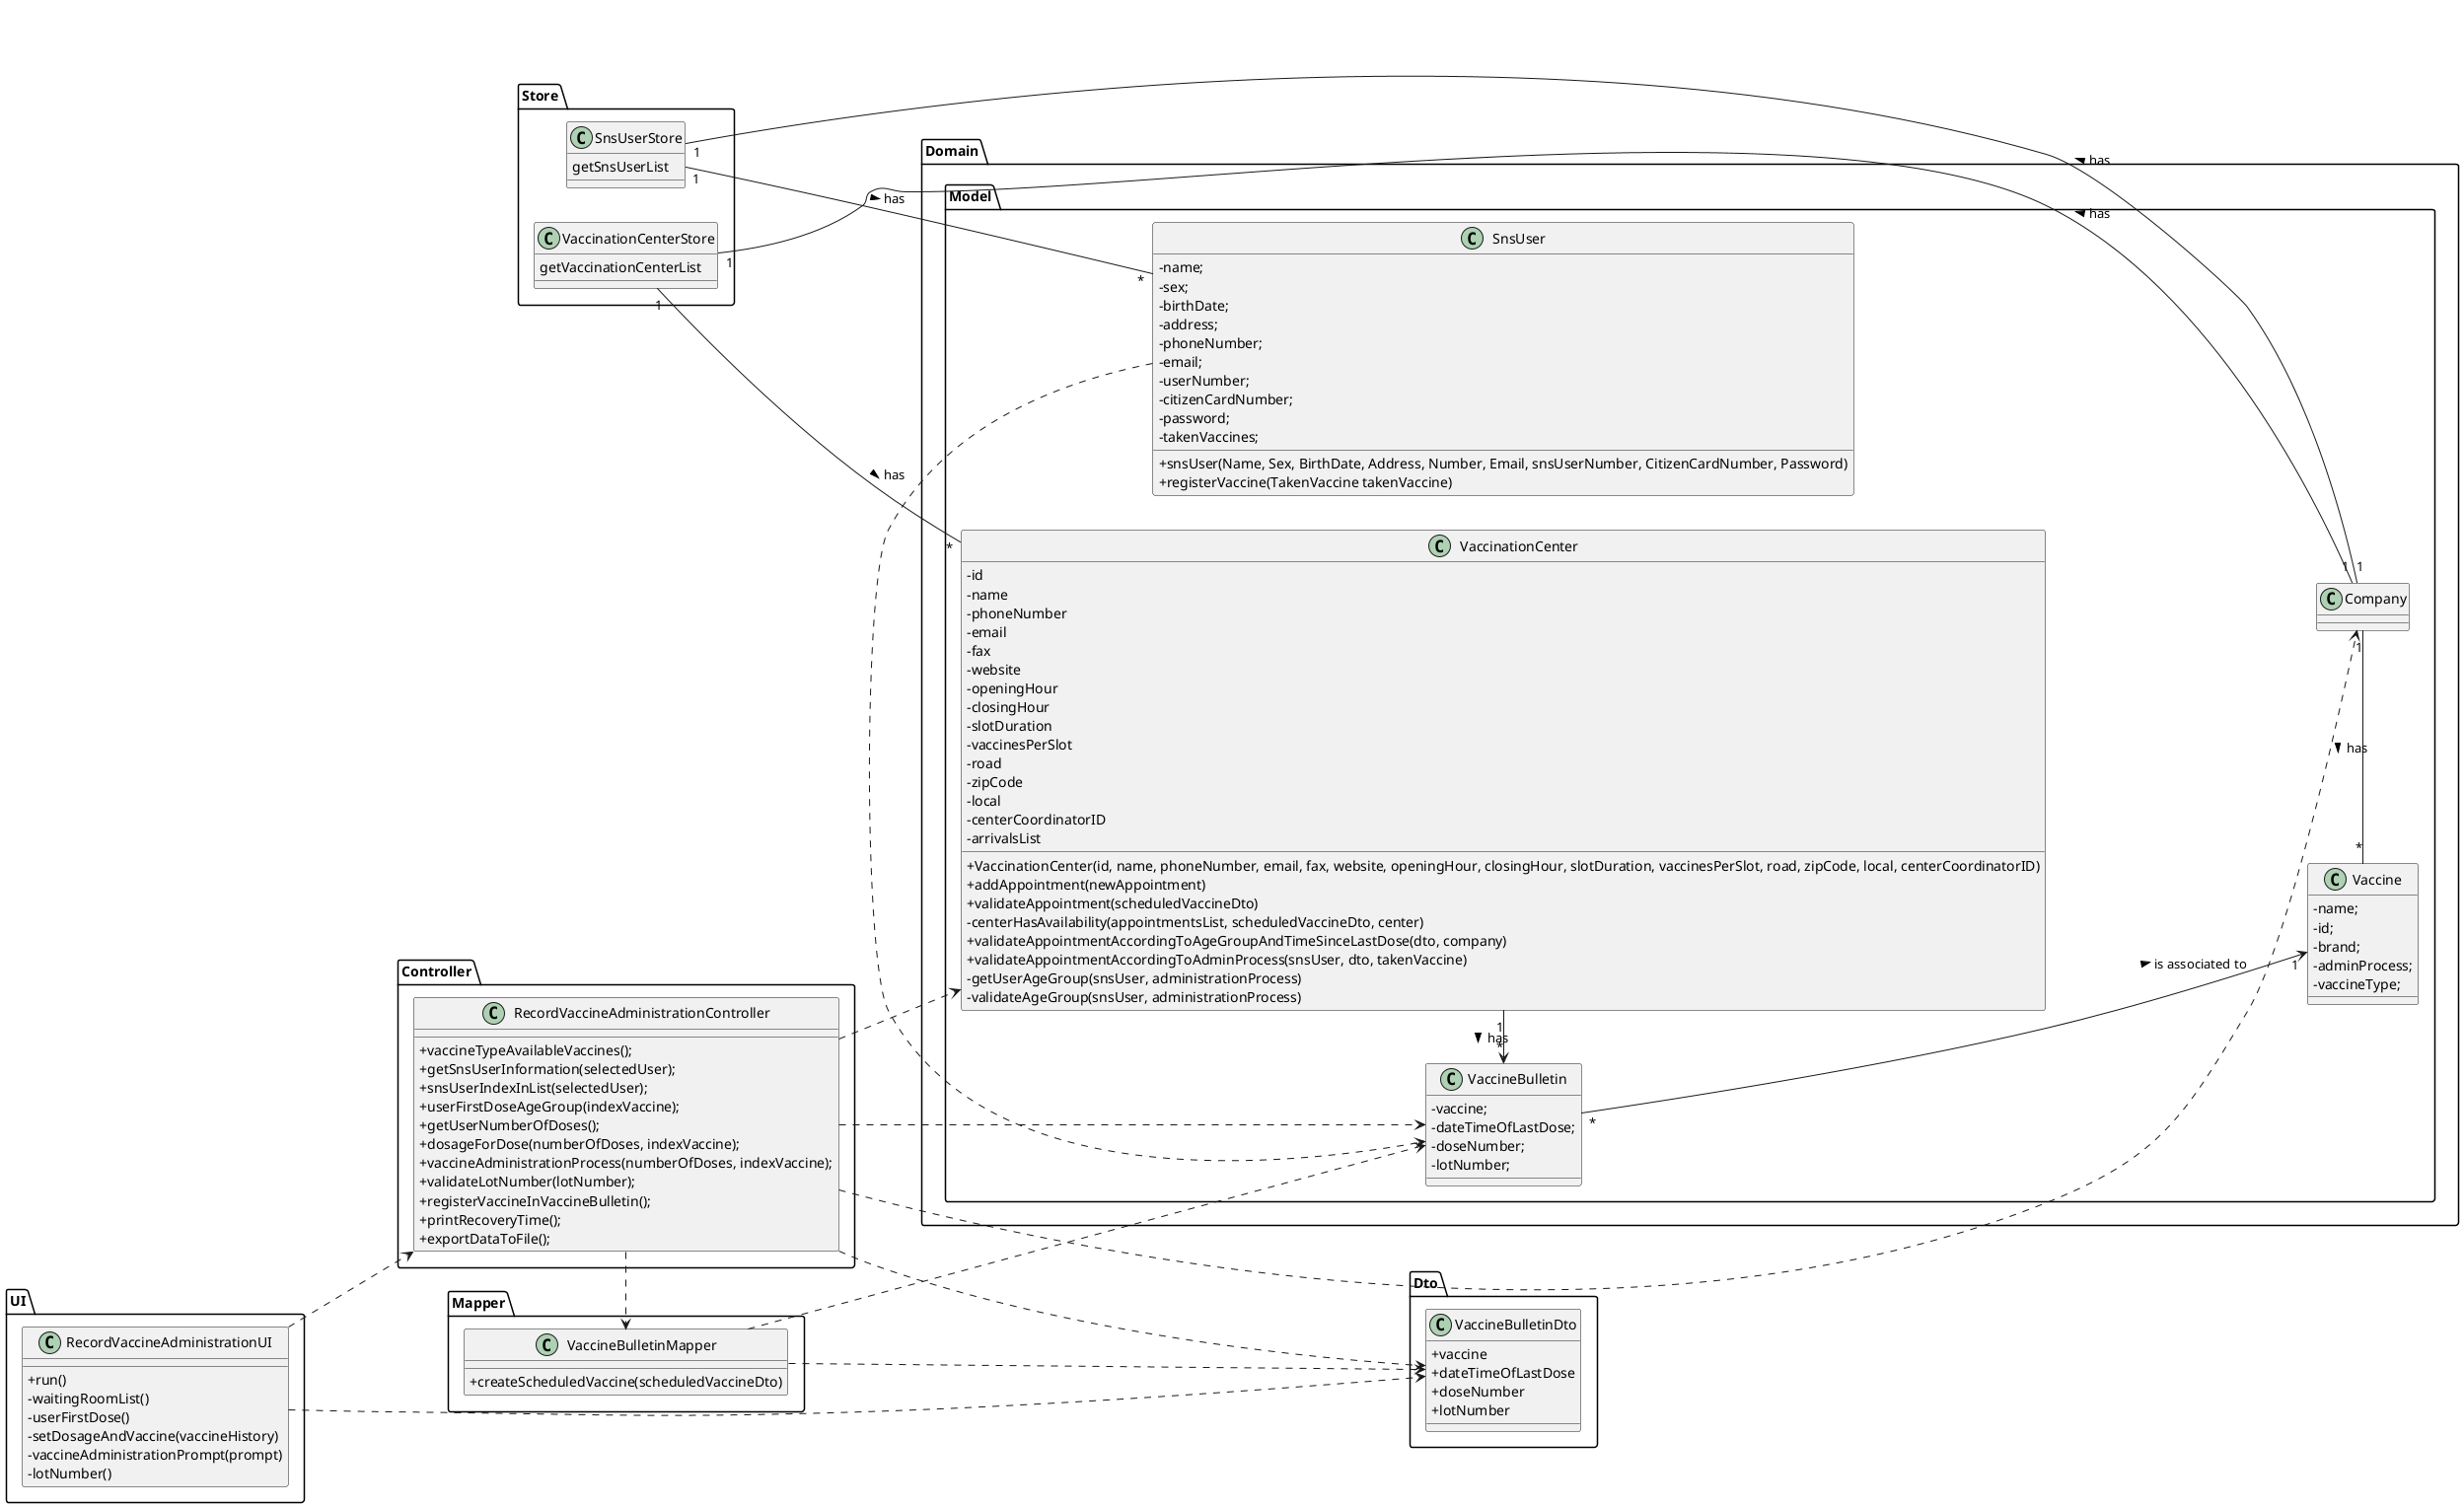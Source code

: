 @startuml
skinparam classAttributeIconSize 0

left to right direction

package UI {
class RecordVaccineAdministrationUI {
+run()
-waitingRoomList()
-userFirstDose()
-setDosageAndVaccine(vaccineHistory)
-vaccineAdministrationPrompt(prompt)
-lotNumber()
}
}

package Controller {
class RecordVaccineAdministrationController {
+vaccineTypeAvailableVaccines();
+getSnsUserInformation(selectedUser);
+snsUserIndexInList(selectedUser);
+userFirstDoseAgeGroup(indexVaccine);
+getUserNumberOfDoses();
+dosageForDose(numberOfDoses, indexVaccine);
+vaccineAdministrationProcess(numberOfDoses, indexVaccine);
+validateLotNumber(lotNumber);
+registerVaccineInVaccineBulletin();
+printRecoveryTime();
+exportDataToFile();
}
}

package Dto {
class VaccineBulletinDto {
+vaccine
+dateTimeOfLastDose
+doseNumber
+lotNumber
}
}

package Mapper {
class VaccineBulletinMapper {
+createScheduledVaccine(scheduledVaccineDto)
}
}

package Store {
class VaccinationCenterStore {
getVaccinationCenterList
}

class SnsUserStore {
getSnsUserList
}
}
package Domain {
package Model {
class Company{}

class VaccinationCenter {
 -id
 -name
 -phoneNumber
 -email
 -fax
 -website
 -openingHour
 -closingHour
 -slotDuration
 -vaccinesPerSlot
 -road
 -zipCode
 -local
 -centerCoordinatorID
 -arrivalsList
 +VaccinationCenter(id, name, phoneNumber, email, fax, website, openingHour, closingHour, slotDuration, vaccinesPerSlot, road, zipCode, local, centerCoordinatorID)
 +addAppointment(newAppointment)
 +validateAppointment(scheduledVaccineDto)
 -centerHasAvailability(appointmentsList, scheduledVaccineDto, center)
 +validateAppointmentAccordingToAgeGroupAndTimeSinceLastDose(dto, company)
 +validateAppointmentAccordingToAdminProcess(snsUser, dto, takenVaccine)
 -getUserAgeGroup(snsUser, administrationProcess)
 -validateAgeGroup(snsUser, administrationProcess)
 }

class Vaccine {
-name;
-id;
-brand;
-adminProcess;
-vaccineType;
}
 class VaccineBulletin {
-vaccine;
-dateTimeOfLastDose;
-doseNumber;
-lotNumber;
 }

class SnsUser {
- name;
- sex;
- birthDate;
- address;
- phoneNumber;
- email;
- userNumber;
- citizenCardNumber;
- password;
- takenVaccines;
+ snsUser(Name, Sex, BirthDate, Address, Number, Email, snsUserNumber, CitizenCardNumber, Password)
+ registerVaccine(TakenVaccine takenVaccine)
}
}
}

'UI
RecordVaccineAdministrationUI ...> RecordVaccineAdministrationController

RecordVaccineAdministrationController ..> Company

Company "1" -u- "1" SnsUserStore : has >
Company "1" --u-- "1" VaccinationCenterStore : has >

SnsUserStore "1" -l- "*" SnsUser : has >
VaccinationCenterStore "1" -- "*" VaccinationCenter : has >

RecordVaccineAdministrationUI ..> VaccineBulletinDto
RecordVaccineAdministrationController ..> VaccineBulletinDto
RecordVaccineAdministrationController .r.> VaccineBulletinMapper

VaccineBulletinMapper ..> VaccineBulletinDto

RecordVaccineAdministrationController ..> VaccinationCenter

RecordVaccineAdministrationController ..> VaccineBulletin
VaccinationCenter "1" -> "*" VaccineBulletin : has >

Company "1" -l- "*" Vaccine : has >

SnsUser .> VaccineBulletin

VaccineBulletinMapper ..> VaccineBulletin

VaccineBulletin "*" ---> "1" Vaccine : is associated to >

@enduml